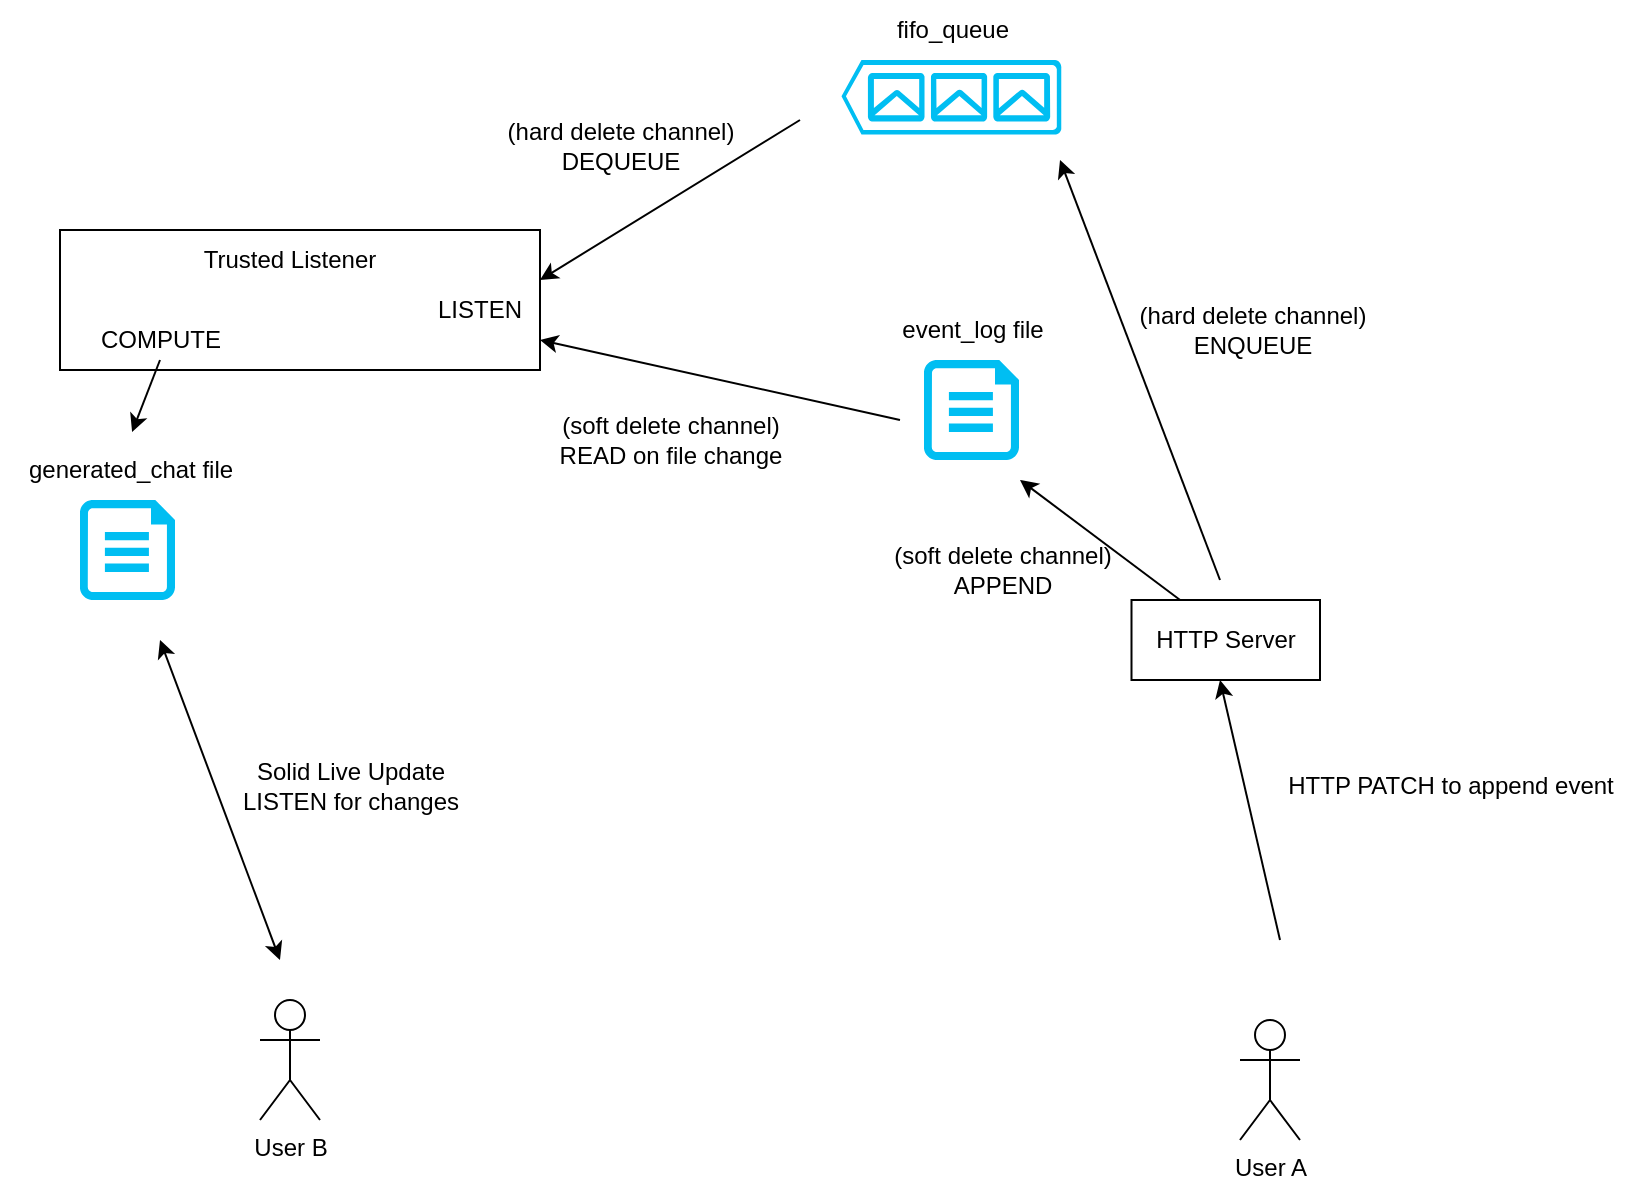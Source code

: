 <mxfile version="24.2.1" type="device">
  <diagram name="Page-1" id="IN7_rBS2A9cxQsc0514O">
    <mxGraphModel dx="2238" dy="1754" grid="1" gridSize="10" guides="1" tooltips="1" connect="1" arrows="1" fold="1" page="1" pageScale="1" pageWidth="850" pageHeight="1100" math="0" shadow="0">
      <root>
        <mxCell id="0" />
        <mxCell id="1" parent="0" />
        <mxCell id="PtsWdOWaA0RDiD22-pbD-31" value="" style="rounded=0;whiteSpace=wrap;html=1;" parent="1" vertex="1">
          <mxGeometry x="-30" y="65" width="240" height="70" as="geometry" />
        </mxCell>
        <mxCell id="PtsWdOWaA0RDiD22-pbD-1" value="User A" style="shape=umlActor;verticalLabelPosition=bottom;verticalAlign=top;html=1;outlineConnect=0;" parent="1" vertex="1">
          <mxGeometry x="560" y="460" width="30" height="60" as="geometry" />
        </mxCell>
        <mxCell id="PtsWdOWaA0RDiD22-pbD-3" value="User B" style="shape=umlActor;verticalLabelPosition=bottom;verticalAlign=top;html=1;outlineConnect=0;" parent="1" vertex="1">
          <mxGeometry x="70" y="450" width="30" height="60" as="geometry" />
        </mxCell>
        <mxCell id="PtsWdOWaA0RDiD22-pbD-8" value="" style="endArrow=classic;html=1;rounded=0;" parent="1" edge="1">
          <mxGeometry width="50" height="50" relative="1" as="geometry">
            <mxPoint x="580" y="420" as="sourcePoint" />
            <mxPoint x="550" y="290" as="targetPoint" />
          </mxGeometry>
        </mxCell>
        <mxCell id="PtsWdOWaA0RDiD22-pbD-9" value="HTTP PATCH to append event" style="text;html=1;align=center;verticalAlign=middle;resizable=0;points=[];autosize=1;strokeColor=none;fillColor=none;" parent="1" vertex="1">
          <mxGeometry x="570" y="328" width="190" height="30" as="geometry" />
        </mxCell>
        <mxCell id="PtsWdOWaA0RDiD22-pbD-10" value="" style="verticalLabelPosition=bottom;html=1;verticalAlign=top;align=center;strokeColor=none;fillColor=#00BEF2;shape=mxgraph.azure.cloud_services_configuration_file;pointerEvents=1;" parent="1" vertex="1">
          <mxGeometry x="402" y="130" width="47.5" height="50" as="geometry" />
        </mxCell>
        <mxCell id="PtsWdOWaA0RDiD22-pbD-11" value="event_log file" style="text;html=1;align=center;verticalAlign=middle;resizable=0;points=[];autosize=1;strokeColor=none;fillColor=none;" parent="1" vertex="1">
          <mxGeometry x="380.75" y="100" width="90" height="30" as="geometry" />
        </mxCell>
        <mxCell id="PtsWdOWaA0RDiD22-pbD-12" value="" style="endArrow=classic;html=1;rounded=0;exitX=0.385;exitY=0;exitDx=0;exitDy=0;exitPerimeter=0;" parent="1" edge="1">
          <mxGeometry width="50" height="50" relative="1" as="geometry">
            <mxPoint x="530.05" y="250" as="sourcePoint" />
            <mxPoint x="450" y="190" as="targetPoint" />
          </mxGeometry>
        </mxCell>
        <mxCell id="PtsWdOWaA0RDiD22-pbD-13" value="(soft delete channel)&lt;br&gt;APPEND" style="text;html=1;align=center;verticalAlign=middle;resizable=0;points=[];autosize=1;strokeColor=none;fillColor=none;" parent="1" vertex="1">
          <mxGeometry x="375.75" y="215" width="130" height="40" as="geometry" />
        </mxCell>
        <mxCell id="PtsWdOWaA0RDiD22-pbD-14" value="" style="verticalLabelPosition=bottom;html=1;verticalAlign=top;align=center;strokeColor=none;fillColor=#00BEF2;shape=mxgraph.azure.queue_generic;pointerEvents=1;rotation=-180;" parent="1" vertex="1">
          <mxGeometry x="360.75" y="-20.0" width="110" height="37.37" as="geometry" />
        </mxCell>
        <mxCell id="PtsWdOWaA0RDiD22-pbD-17" value="fifo_queue" style="text;html=1;align=center;verticalAlign=middle;resizable=0;points=[];autosize=1;strokeColor=none;fillColor=none;" parent="1" vertex="1">
          <mxGeometry x="375.75" y="-50" width="80" height="30" as="geometry" />
        </mxCell>
        <mxCell id="PtsWdOWaA0RDiD22-pbD-18" value="" style="endArrow=classic;html=1;rounded=0;" parent="1" edge="1">
          <mxGeometry width="50" height="50" relative="1" as="geometry">
            <mxPoint x="550" y="240" as="sourcePoint" />
            <mxPoint x="470" y="30" as="targetPoint" />
          </mxGeometry>
        </mxCell>
        <mxCell id="PtsWdOWaA0RDiD22-pbD-19" value="(hard delete channel)&lt;br&gt;ENQUEUE" style="text;html=1;align=center;verticalAlign=middle;resizable=0;points=[];autosize=1;strokeColor=none;fillColor=none;" parent="1" vertex="1">
          <mxGeometry x="495.75" y="95" width="140" height="40" as="geometry" />
        </mxCell>
        <mxCell id="PtsWdOWaA0RDiD22-pbD-20" value="HTTP Server" style="rounded=0;whiteSpace=wrap;html=1;" parent="1" vertex="1">
          <mxGeometry x="505.75" y="250" width="94.25" height="40" as="geometry" />
        </mxCell>
        <mxCell id="PtsWdOWaA0RDiD22-pbD-23" value="" style="endArrow=classic;html=1;rounded=0;entryX=1;entryY=0;entryDx=0;entryDy=0;" parent="1" target="PtsWdOWaA0RDiD22-pbD-33" edge="1">
          <mxGeometry width="50" height="50" relative="1" as="geometry">
            <mxPoint x="340" y="10" as="sourcePoint" />
            <mxPoint x="220" y="80" as="targetPoint" />
          </mxGeometry>
        </mxCell>
        <mxCell id="PtsWdOWaA0RDiD22-pbD-24" value="(hard delete channel)&lt;br&gt;DEQUEUE" style="text;html=1;align=center;verticalAlign=middle;resizable=0;points=[];autosize=1;strokeColor=none;fillColor=none;" parent="1" vertex="1">
          <mxGeometry x="180" y="3" width="140" height="40" as="geometry" />
        </mxCell>
        <mxCell id="PtsWdOWaA0RDiD22-pbD-25" value="" style="endArrow=classic;html=1;rounded=0;entryX=1;entryY=1;entryDx=0;entryDy=0;" parent="1" target="PtsWdOWaA0RDiD22-pbD-33" edge="1">
          <mxGeometry width="50" height="50" relative="1" as="geometry">
            <mxPoint x="390" y="160" as="sourcePoint" />
            <mxPoint x="220" y="130" as="targetPoint" />
          </mxGeometry>
        </mxCell>
        <mxCell id="PtsWdOWaA0RDiD22-pbD-26" value="(soft delete channel)&lt;br&gt;READ on file change" style="text;html=1;align=center;verticalAlign=middle;resizable=0;points=[];autosize=1;strokeColor=none;fillColor=none;" parent="1" vertex="1">
          <mxGeometry x="210" y="150" width="130" height="40" as="geometry" />
        </mxCell>
        <mxCell id="PtsWdOWaA0RDiD22-pbD-27" value="" style="verticalLabelPosition=bottom;html=1;verticalAlign=top;align=center;strokeColor=none;fillColor=#00BEF2;shape=mxgraph.azure.cloud_services_configuration_file;pointerEvents=1;" parent="1" vertex="1">
          <mxGeometry x="-20" y="200" width="47.5" height="50" as="geometry" />
        </mxCell>
        <mxCell id="PtsWdOWaA0RDiD22-pbD-28" value="generated_chat file" style="text;html=1;align=center;verticalAlign=middle;resizable=0;points=[];autosize=1;strokeColor=none;fillColor=none;" parent="1" vertex="1">
          <mxGeometry x="-60" y="170" width="130" height="30" as="geometry" />
        </mxCell>
        <mxCell id="PtsWdOWaA0RDiD22-pbD-29" value="" style="endArrow=classic;html=1;rounded=0;entryX=0.508;entryY=-0.133;entryDx=0;entryDy=0;entryPerimeter=0;" parent="1" target="PtsWdOWaA0RDiD22-pbD-28" edge="1">
          <mxGeometry width="50" height="50" relative="1" as="geometry">
            <mxPoint x="20" y="130" as="sourcePoint" />
            <mxPoint x="130" y="80" as="targetPoint" />
          </mxGeometry>
        </mxCell>
        <mxCell id="PtsWdOWaA0RDiD22-pbD-30" value="COMPUTE" style="text;html=1;align=center;verticalAlign=middle;resizable=0;points=[];autosize=1;strokeColor=none;fillColor=none;" parent="1" vertex="1">
          <mxGeometry x="-20" y="105" width="80" height="30" as="geometry" />
        </mxCell>
        <mxCell id="PtsWdOWaA0RDiD22-pbD-32" value="Trusted Listener" style="text;html=1;align=center;verticalAlign=middle;whiteSpace=wrap;rounded=0;" parent="1" vertex="1">
          <mxGeometry x="29" y="65" width="112" height="30" as="geometry" />
        </mxCell>
        <mxCell id="PtsWdOWaA0RDiD22-pbD-33" value="LISTEN" style="text;html=1;align=center;verticalAlign=middle;whiteSpace=wrap;rounded=0;" parent="1" vertex="1">
          <mxGeometry x="150" y="90" width="60" height="30" as="geometry" />
        </mxCell>
        <mxCell id="PtsWdOWaA0RDiD22-pbD-35" value="" style="endArrow=classic;startArrow=classic;html=1;rounded=0;" parent="1" edge="1">
          <mxGeometry width="50" height="50" relative="1" as="geometry">
            <mxPoint x="80" y="430" as="sourcePoint" />
            <mxPoint x="20" y="270" as="targetPoint" />
          </mxGeometry>
        </mxCell>
        <mxCell id="PtsWdOWaA0RDiD22-pbD-36" value="Solid Live Update&lt;br&gt;LISTEN for changes" style="text;html=1;align=center;verticalAlign=middle;resizable=0;points=[];autosize=1;strokeColor=none;fillColor=none;" parent="1" vertex="1">
          <mxGeometry x="50" y="323" width="130" height="40" as="geometry" />
        </mxCell>
      </root>
    </mxGraphModel>
  </diagram>
</mxfile>
